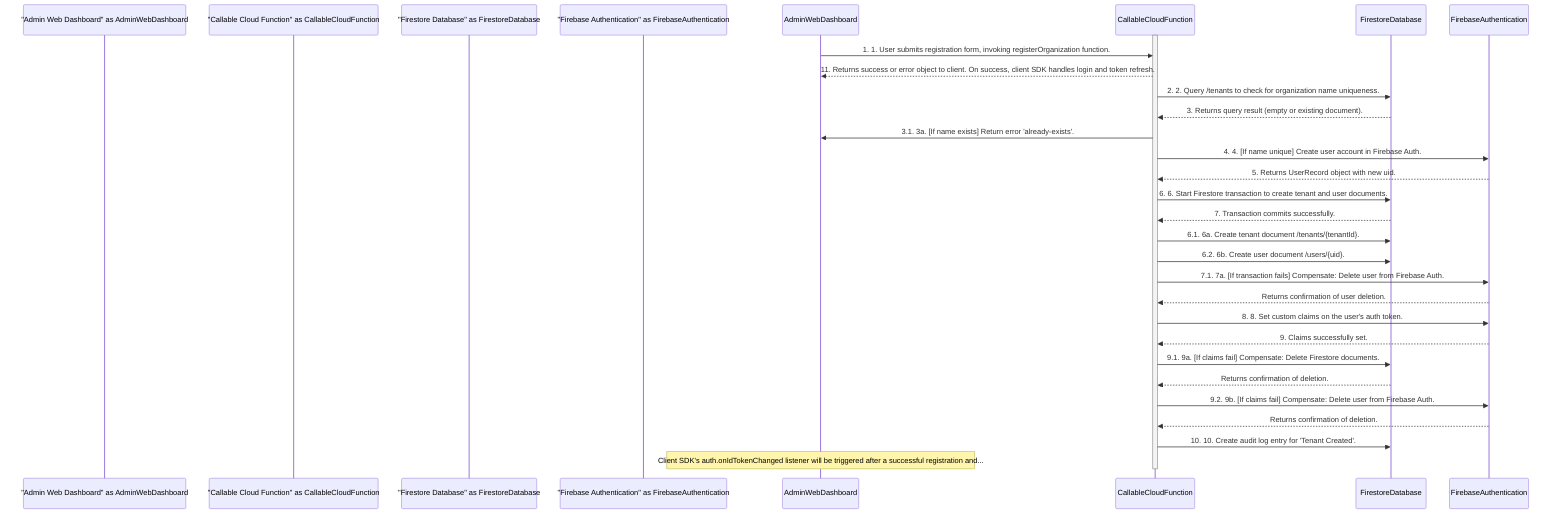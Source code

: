 sequenceDiagram
    participant "Admin Web Dashboard" as AdminWebDashboard
    participant "Callable Cloud Function" as CallableCloudFunction
    participant "Firestore Database" as FirestoreDatabase
    participant "Firebase Authentication" as FirebaseAuthentication

    activate CallableCloudFunction
    AdminWebDashboard->>CallableCloudFunction: 1. 1. User submits registration form, invoking registerOrganization function.
    CallableCloudFunction-->>AdminWebDashboard: 11. Returns success or error object to client. On success, client SDK handles login and token refresh.
    CallableCloudFunction->>FirestoreDatabase: 2. 2. Query /tenants to check for organization name uniqueness.
    FirestoreDatabase-->>CallableCloudFunction: 3. Returns query result (empty or existing document).
    CallableCloudFunction->>AdminWebDashboard: 3.1. 3a. [If name exists] Return error 'already-exists'.
    CallableCloudFunction->>FirebaseAuthentication: 4. 4. [If name unique] Create user account in Firebase Auth.
    FirebaseAuthentication-->>CallableCloudFunction: 5. Returns UserRecord object with new uid.
    CallableCloudFunction->>FirestoreDatabase: 6. 6. Start Firestore transaction to create tenant and user documents.
    FirestoreDatabase-->>CallableCloudFunction: 7. Transaction commits successfully.
    CallableCloudFunction->>FirestoreDatabase: 6.1. 6a. Create tenant document /tenants/{tenantId}.
    CallableCloudFunction->>FirestoreDatabase: 6.2. 6b. Create user document /users/{uid}.
    CallableCloudFunction->>FirebaseAuthentication: 7.1. 7a. [If transaction fails] Compensate: Delete user from Firebase Auth.
    FirebaseAuthentication-->>CallableCloudFunction: Returns confirmation of user deletion.
    CallableCloudFunction->>FirebaseAuthentication: 8. 8. Set custom claims on the user's auth token.
    FirebaseAuthentication-->>CallableCloudFunction: 9. Claims successfully set.
    CallableCloudFunction->>FirestoreDatabase: 9.1. 9a. [If claims fail] Compensate: Delete Firestore documents.
    FirestoreDatabase-->>CallableCloudFunction: Returns confirmation of deletion.
    CallableCloudFunction->>FirebaseAuthentication: 9.2. 9b. [If claims fail] Compensate: Delete user from Firebase Auth.
    FirebaseAuthentication-->>CallableCloudFunction: Returns confirmation of deletion.
    CallableCloudFunction->>FirestoreDatabase: 10. 10. Create audit log entry for 'Tenant Created'.

    note over AdminWebDashboard: Client SDK's auth.onIdTokenChanged listener will be triggered after a successful registration and...

    deactivate CallableCloudFunction